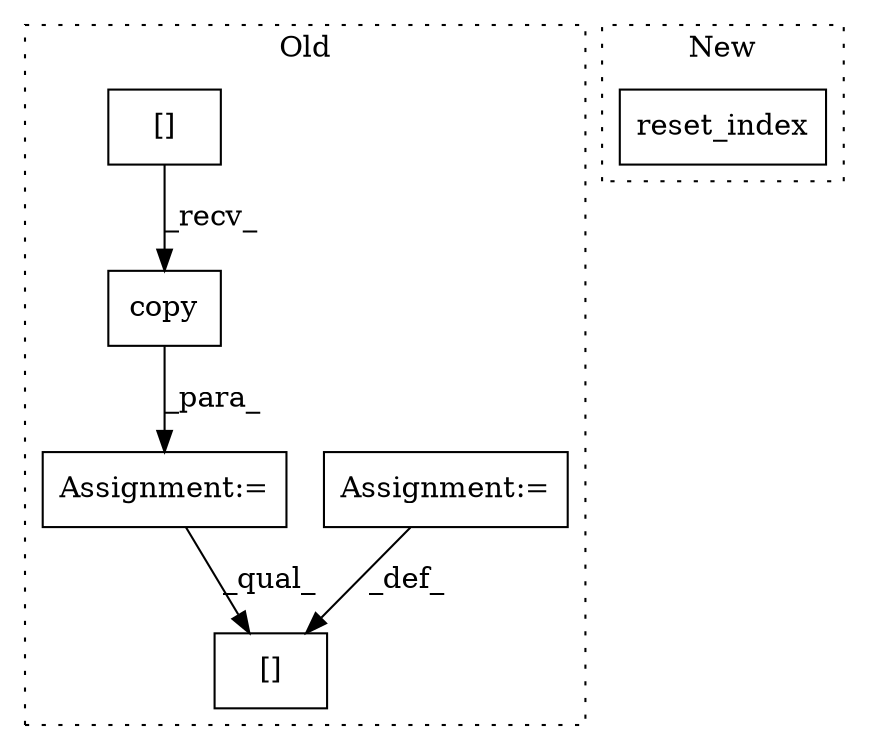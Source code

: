 digraph G {
subgraph cluster0 {
1 [label="copy" a="32" s="2541" l="6" shape="box"];
3 [label="Assignment:=" a="7" s="2488" l="1" shape="box"];
4 [label="[]" a="2" s="2553,2566" l="7,1" shape="box"];
5 [label="Assignment:=" a="7" s="2137" l="1" shape="box"];
6 [label="[]" a="2" s="2489,2538" l="13,2" shape="box"];
label = "Old";
style="dotted";
}
subgraph cluster1 {
2 [label="reset_index" a="32" s="2282,2300" l="12,1" shape="box"];
label = "New";
style="dotted";
}
1 -> 3 [label="_para_"];
3 -> 4 [label="_qual_"];
5 -> 4 [label="_def_"];
6 -> 1 [label="_recv_"];
}